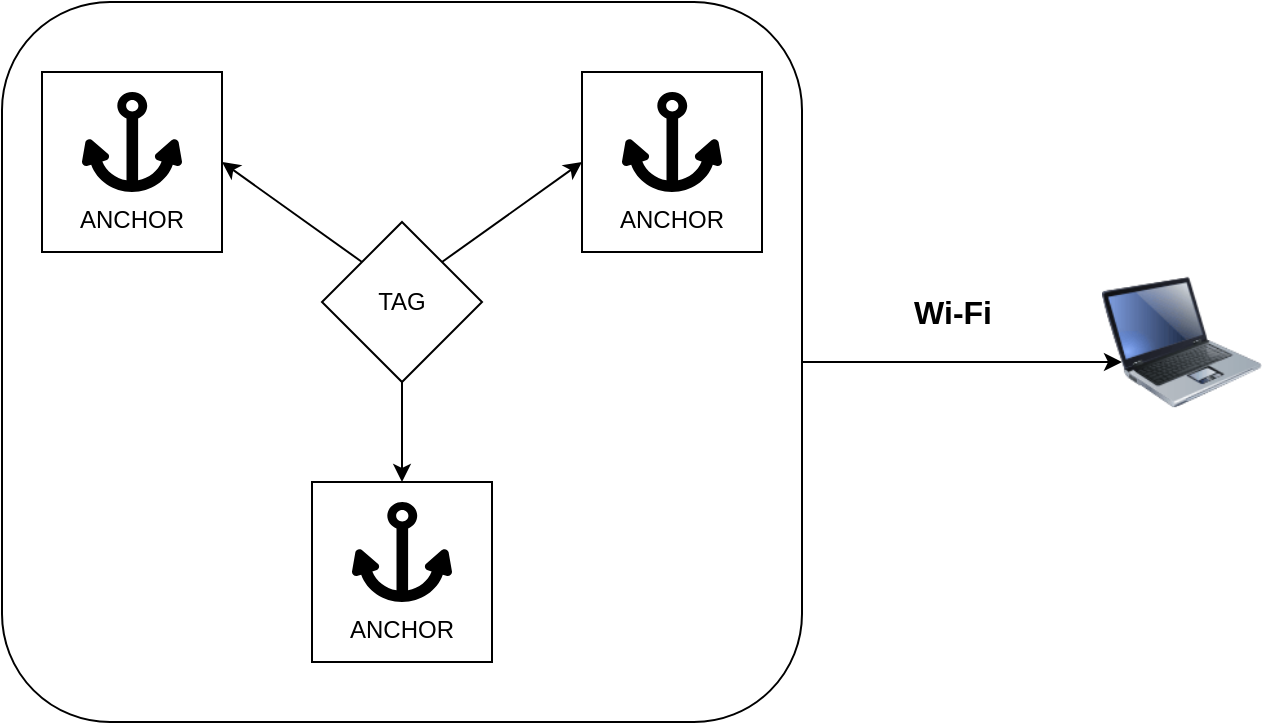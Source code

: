 <mxfile version="24.7.16">
  <diagram name="Página-1" id="_JQ5QbgjHX030RFEbJ5p">
    <mxGraphModel dx="1426" dy="747" grid="1" gridSize="10" guides="1" tooltips="1" connect="1" arrows="1" fold="1" page="1" pageScale="1" pageWidth="827" pageHeight="1169" math="0" shadow="0">
      <root>
        <mxCell id="0" />
        <mxCell id="1" parent="0" />
        <mxCell id="bWrpDGE31dpWE1YRLnmu-1" value="TAG" style="rhombus;whiteSpace=wrap;html=1;" vertex="1" parent="1">
          <mxGeometry x="190" y="140" width="80" height="80" as="geometry" />
        </mxCell>
        <mxCell id="bWrpDGE31dpWE1YRLnmu-5" value="&lt;div&gt;&lt;br&gt;&lt;/div&gt;&lt;div&gt;&lt;br&gt;&lt;/div&gt;&lt;div&gt;&lt;br&gt;&lt;/div&gt;&lt;div&gt;&lt;br&gt;&lt;/div&gt;ANCHOR" style="whiteSpace=wrap;html=1;aspect=fixed;" vertex="1" parent="1">
          <mxGeometry x="185" y="270" width="90" height="90" as="geometry" />
        </mxCell>
        <mxCell id="bWrpDGE31dpWE1YRLnmu-6" value="" style="endArrow=classic;html=1;rounded=0;entryX=0;entryY=0.5;entryDx=0;entryDy=0;exitX=1;exitY=0;exitDx=0;exitDy=0;" edge="1" parent="1" source="bWrpDGE31dpWE1YRLnmu-1">
          <mxGeometry width="50" height="50" relative="1" as="geometry">
            <mxPoint x="270" y="140" as="sourcePoint" />
            <mxPoint x="320" y="110" as="targetPoint" />
          </mxGeometry>
        </mxCell>
        <mxCell id="bWrpDGE31dpWE1YRLnmu-7" value="" style="endArrow=classic;html=1;rounded=0;entryX=1;entryY=0.5;entryDx=0;entryDy=0;exitX=0;exitY=0;exitDx=0;exitDy=0;" edge="1" parent="1" source="bWrpDGE31dpWE1YRLnmu-1">
          <mxGeometry width="50" height="50" relative="1" as="geometry">
            <mxPoint x="190" y="160" as="sourcePoint" />
            <mxPoint x="140" y="110" as="targetPoint" />
          </mxGeometry>
        </mxCell>
        <mxCell id="bWrpDGE31dpWE1YRLnmu-8" value="" style="endArrow=classic;html=1;rounded=0;entryX=0.5;entryY=0;entryDx=0;entryDy=0;exitX=0.5;exitY=1;exitDx=0;exitDy=0;" edge="1" parent="1" source="bWrpDGE31dpWE1YRLnmu-1" target="bWrpDGE31dpWE1YRLnmu-5">
          <mxGeometry width="50" height="50" relative="1" as="geometry">
            <mxPoint x="290" y="230" as="sourcePoint" />
            <mxPoint x="220" y="290" as="targetPoint" />
          </mxGeometry>
        </mxCell>
        <mxCell id="bWrpDGE31dpWE1YRLnmu-10" value="" style="endArrow=classic;html=1;rounded=0;" edge="1" parent="1">
          <mxGeometry width="50" height="50" relative="1" as="geometry">
            <mxPoint x="430" y="210" as="sourcePoint" />
            <mxPoint x="590" y="210" as="targetPoint" />
          </mxGeometry>
        </mxCell>
        <mxCell id="bWrpDGE31dpWE1YRLnmu-11" value="&lt;b&gt;&lt;font style=&quot;font-size: 16px;&quot;&gt;Wi-Fi&lt;/font&gt;&lt;/b&gt;" style="text;html=1;align=center;verticalAlign=middle;resizable=0;points=[];autosize=1;strokeColor=none;fillColor=none;" vertex="1" parent="1">
          <mxGeometry x="475" y="170" width="60" height="30" as="geometry" />
        </mxCell>
        <mxCell id="bWrpDGE31dpWE1YRLnmu-12" value="" style="image;html=1;image=img/lib/clip_art/computers/Laptop_128x128.png" vertex="1" parent="1">
          <mxGeometry x="580" y="160" width="80" height="80" as="geometry" />
        </mxCell>
        <mxCell id="bWrpDGE31dpWE1YRLnmu-13" value="" style="shape=mxgraph.signs.transportation.anchor_1;html=1;pointerEvents=1;fillColor=#000000;strokeColor=none;verticalLabelPosition=bottom;verticalAlign=top;align=center;" vertex="1" parent="1">
          <mxGeometry x="205" y="280" width="50" height="50" as="geometry" />
        </mxCell>
        <mxCell id="bWrpDGE31dpWE1YRLnmu-15" value="&lt;div&gt;&lt;br&gt;&lt;/div&gt;&lt;div&gt;&lt;br&gt;&lt;/div&gt;&lt;div&gt;&lt;br&gt;&lt;/div&gt;&lt;div&gt;&lt;br&gt;&lt;/div&gt;ANCHOR" style="whiteSpace=wrap;html=1;aspect=fixed;" vertex="1" parent="1">
          <mxGeometry x="320" y="65" width="90" height="90" as="geometry" />
        </mxCell>
        <mxCell id="bWrpDGE31dpWE1YRLnmu-16" value="" style="shape=mxgraph.signs.transportation.anchor_1;html=1;pointerEvents=1;fillColor=#000000;strokeColor=none;verticalLabelPosition=bottom;verticalAlign=top;align=center;" vertex="1" parent="1">
          <mxGeometry x="340" y="75" width="50" height="50" as="geometry" />
        </mxCell>
        <mxCell id="bWrpDGE31dpWE1YRLnmu-17" value="&lt;div&gt;&lt;br&gt;&lt;/div&gt;&lt;div&gt;&lt;br&gt;&lt;/div&gt;&lt;div&gt;&lt;br&gt;&lt;/div&gt;&lt;div&gt;&lt;br&gt;&lt;/div&gt;ANCHOR" style="whiteSpace=wrap;html=1;aspect=fixed;" vertex="1" parent="1">
          <mxGeometry x="50" y="65" width="90" height="90" as="geometry" />
        </mxCell>
        <mxCell id="bWrpDGE31dpWE1YRLnmu-18" value="" style="shape=mxgraph.signs.transportation.anchor_1;html=1;pointerEvents=1;fillColor=#000000;strokeColor=none;verticalLabelPosition=bottom;verticalAlign=top;align=center;" vertex="1" parent="1">
          <mxGeometry x="70" y="75" width="50" height="50" as="geometry" />
        </mxCell>
        <mxCell id="bWrpDGE31dpWE1YRLnmu-19" value="" style="rounded=1;whiteSpace=wrap;html=1;fillColor=none;" vertex="1" parent="1">
          <mxGeometry x="30" y="30" width="400" height="360" as="geometry" />
        </mxCell>
      </root>
    </mxGraphModel>
  </diagram>
</mxfile>
